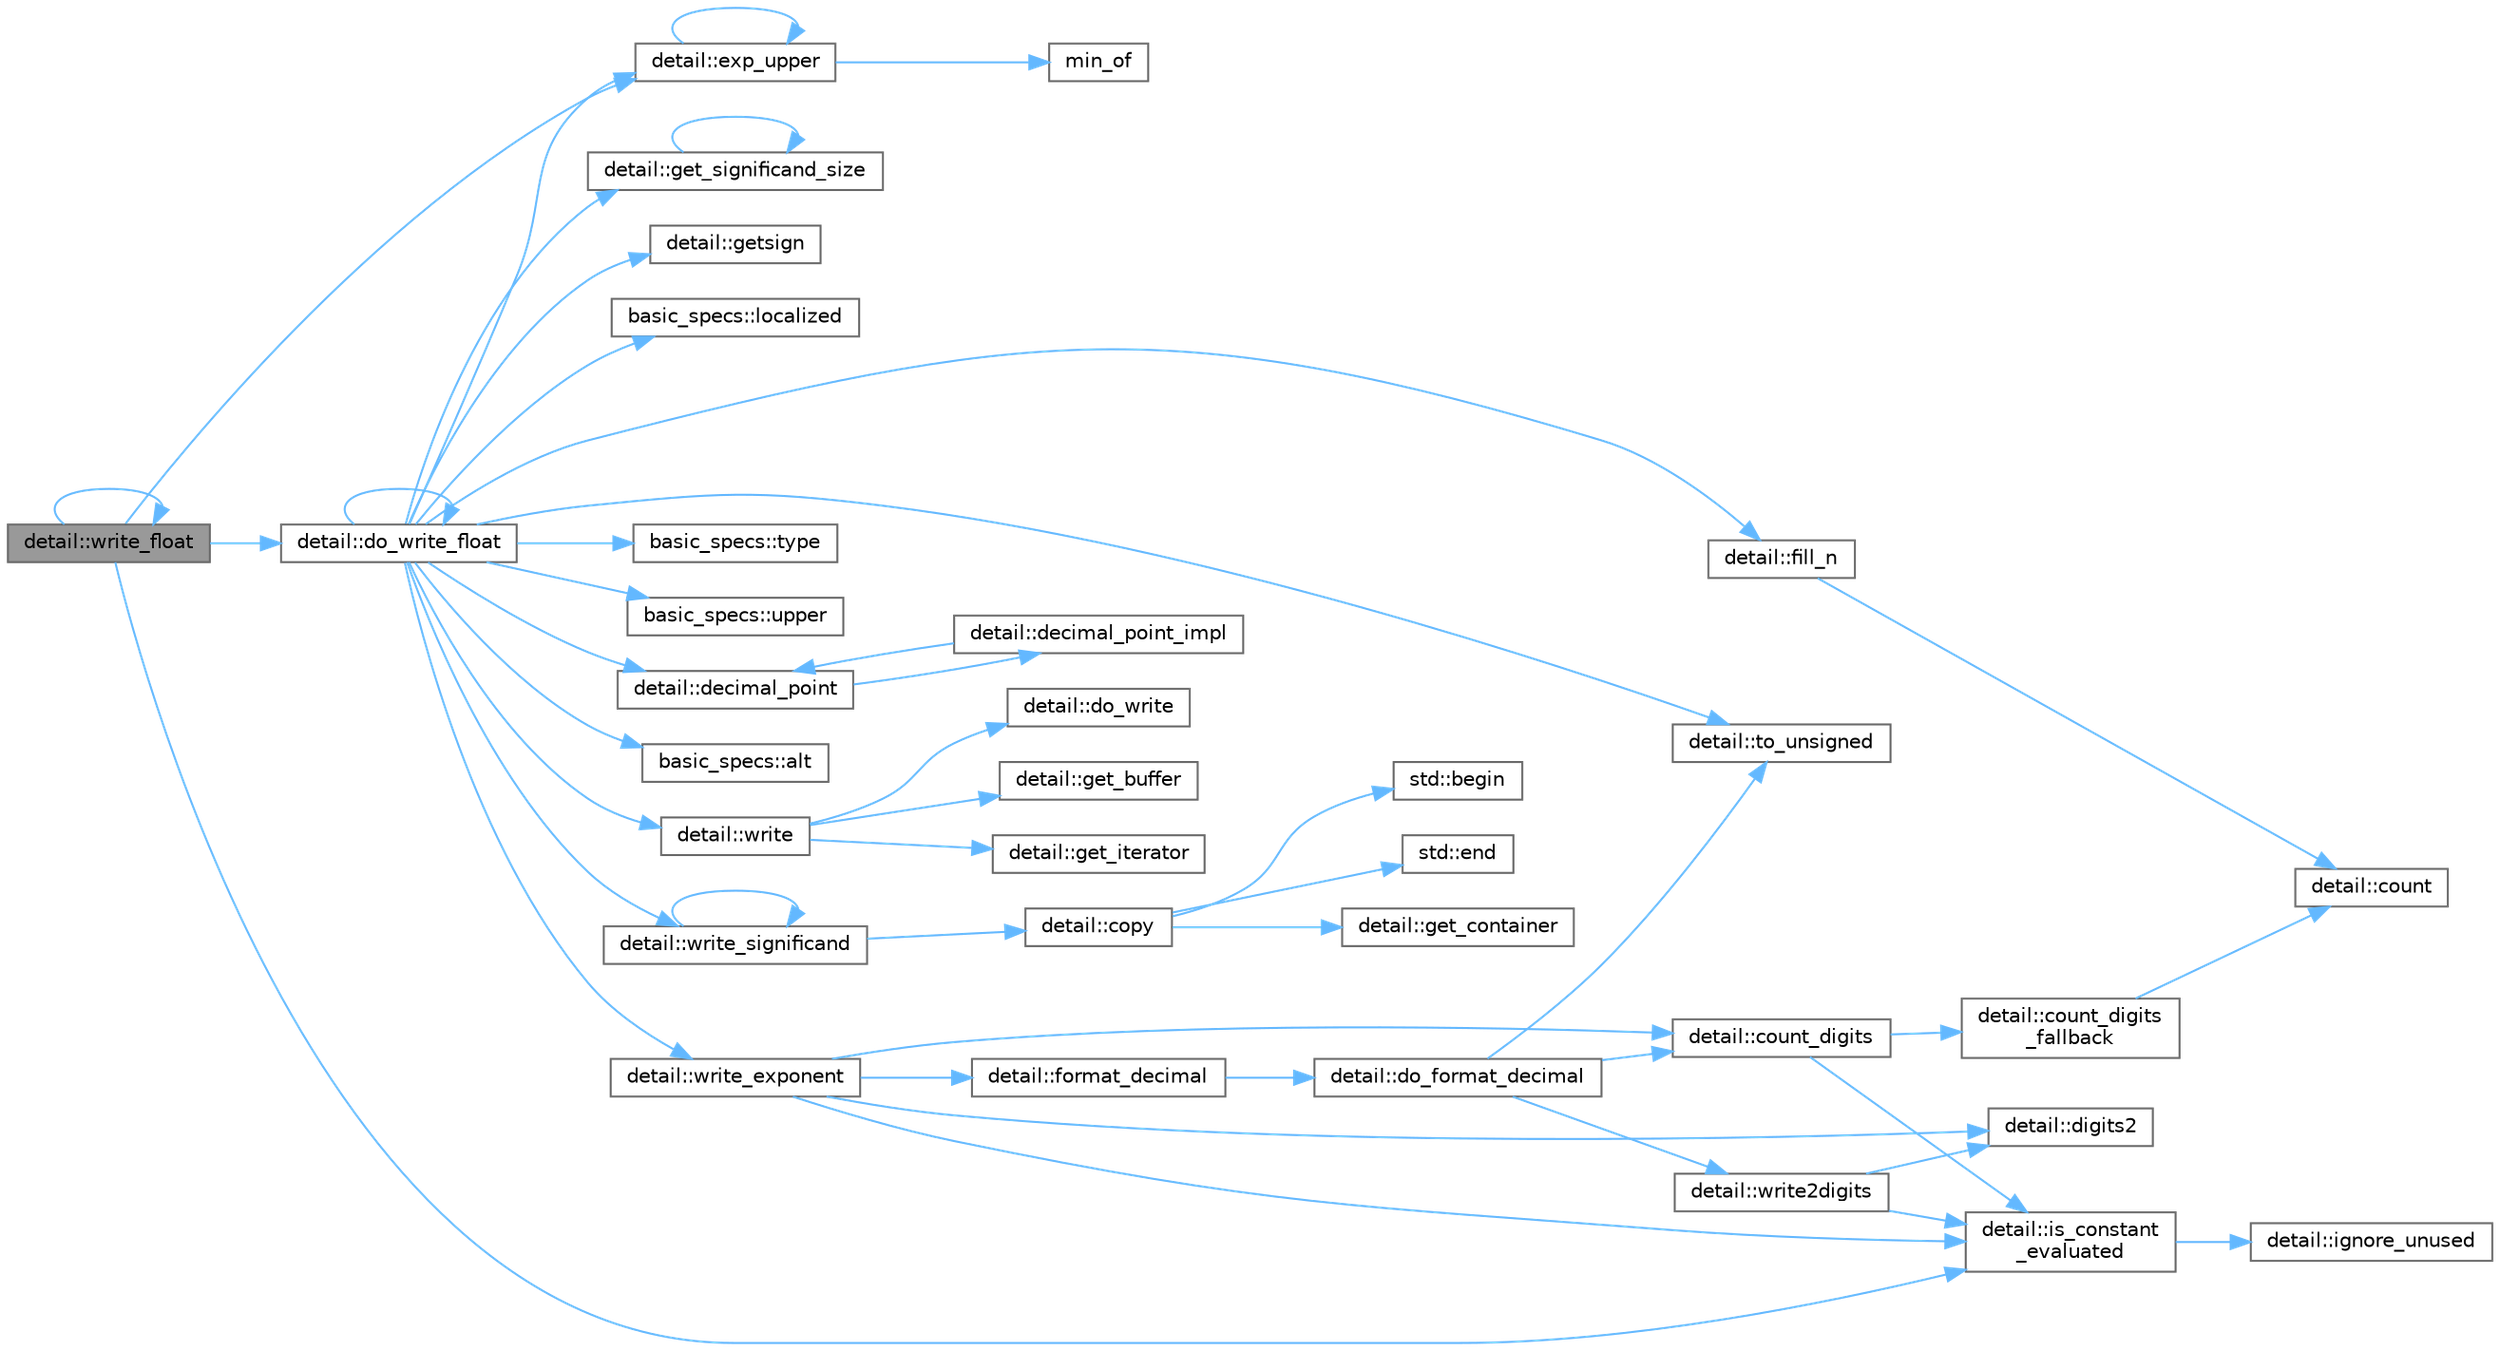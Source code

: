 digraph "detail::write_float"
{
 // LATEX_PDF_SIZE
  bgcolor="transparent";
  edge [fontname=Helvetica,fontsize=10,labelfontname=Helvetica,labelfontsize=10];
  node [fontname=Helvetica,fontsize=10,shape=box,height=0.2,width=0.4];
  rankdir="LR";
  Node1 [id="Node000001",label="detail::write_float",height=0.2,width=0.4,color="gray40", fillcolor="grey60", style="filled", fontcolor="black",tooltip=" "];
  Node1 -> Node2 [id="edge1_Node000001_Node000002",color="steelblue1",style="solid",tooltip=" "];
  Node2 [id="Node000002",label="detail::do_write_float",height=0.2,width=0.4,color="grey40", fillcolor="white", style="filled",URL="$namespacedetail.html#af15358b6464bf066f4d6e03cb61dc36b",tooltip=" "];
  Node2 -> Node3 [id="edge2_Node000002_Node000003",color="steelblue1",style="solid",tooltip=" "];
  Node3 [id="Node000003",label="basic_specs::alt",height=0.2,width=0.4,color="grey40", fillcolor="white", style="filled",URL="$classbasic__specs.html#aba82b10e634cd4cf7a2d107efc8269c8",tooltip=" "];
  Node2 -> Node4 [id="edge3_Node000002_Node000004",color="steelblue1",style="solid",tooltip=" "];
  Node4 [id="Node000004",label="detail::decimal_point",height=0.2,width=0.4,color="grey40", fillcolor="white", style="filled",URL="$namespacedetail.html#a20895bb8c834c25802f4ef81ef1d834e",tooltip=" "];
  Node4 -> Node5 [id="edge4_Node000004_Node000005",color="steelblue1",style="solid",tooltip=" "];
  Node5 [id="Node000005",label="detail::decimal_point_impl",height=0.2,width=0.4,color="grey40", fillcolor="white", style="filled",URL="$namespacedetail.html#a5423d77808dfb79e15664b2ee4d8950c",tooltip=" "];
  Node5 -> Node4 [id="edge5_Node000005_Node000004",color="steelblue1",style="solid",tooltip=" "];
  Node2 -> Node2 [id="edge6_Node000002_Node000002",color="steelblue1",style="solid",tooltip=" "];
  Node2 -> Node6 [id="edge7_Node000002_Node000006",color="steelblue1",style="solid",tooltip=" "];
  Node6 [id="Node000006",label="detail::exp_upper",height=0.2,width=0.4,color="grey40", fillcolor="white", style="filled",URL="$namespacedetail.html#a866c7ac039dc3698a7172e0ff6039156",tooltip=" "];
  Node6 -> Node6 [id="edge8_Node000006_Node000006",color="steelblue1",style="solid",tooltip=" "];
  Node6 -> Node7 [id="edge9_Node000006_Node000007",color="steelblue1",style="solid",tooltip=" "];
  Node7 [id="Node000007",label="min_of",height=0.2,width=0.4,color="grey40", fillcolor="white", style="filled",URL="$base_8h.html#a2e5592bf3509e2fc090fa0f329ee551f",tooltip=" "];
  Node2 -> Node8 [id="edge10_Node000002_Node000008",color="steelblue1",style="solid",tooltip=" "];
  Node8 [id="Node000008",label="detail::fill_n",height=0.2,width=0.4,color="grey40", fillcolor="white", style="filled",URL="$namespacedetail.html#a818b390bd30ad25b638f7b067cb50f15",tooltip=" "];
  Node8 -> Node9 [id="edge11_Node000008_Node000009",color="steelblue1",style="solid",tooltip=" "];
  Node9 [id="Node000009",label="detail::count",height=0.2,width=0.4,color="grey40", fillcolor="white", style="filled",URL="$namespacedetail.html#adecb5dbdc5faeb0d252ab0f4cb92c8a9",tooltip=" "];
  Node2 -> Node10 [id="edge12_Node000002_Node000010",color="steelblue1",style="solid",tooltip=" "];
  Node10 [id="Node000010",label="detail::get_significand_size",height=0.2,width=0.4,color="grey40", fillcolor="white", style="filled",URL="$namespacedetail.html#aac4ee5636b279ef4fdfc2b1536ca1c33",tooltip=" "];
  Node10 -> Node10 [id="edge13_Node000010_Node000010",color="steelblue1",style="solid",tooltip=" "];
  Node2 -> Node11 [id="edge14_Node000002_Node000011",color="steelblue1",style="solid",tooltip=" "];
  Node11 [id="Node000011",label="detail::getsign",height=0.2,width=0.4,color="grey40", fillcolor="white", style="filled",URL="$namespacedetail.html#aa13bce79ab2bbd5cba0eb348eef61d65",tooltip=" "];
  Node2 -> Node12 [id="edge15_Node000002_Node000012",color="steelblue1",style="solid",tooltip=" "];
  Node12 [id="Node000012",label="basic_specs::localized",height=0.2,width=0.4,color="grey40", fillcolor="white", style="filled",URL="$classbasic__specs.html#a700f8055a08c9202a43f3207d46c6035",tooltip=" "];
  Node2 -> Node13 [id="edge16_Node000002_Node000013",color="steelblue1",style="solid",tooltip=" "];
  Node13 [id="Node000013",label="detail::to_unsigned",height=0.2,width=0.4,color="grey40", fillcolor="white", style="filled",URL="$namespacedetail.html#a4855e668246c731a97484efc329f2aac",tooltip=" "];
  Node2 -> Node14 [id="edge17_Node000002_Node000014",color="steelblue1",style="solid",tooltip=" "];
  Node14 [id="Node000014",label="basic_specs::type",height=0.2,width=0.4,color="grey40", fillcolor="white", style="filled",URL="$classbasic__specs.html#ab451ba98e651e28feab471f1871f1e5c",tooltip=" "];
  Node2 -> Node15 [id="edge18_Node000002_Node000015",color="steelblue1",style="solid",tooltip=" "];
  Node15 [id="Node000015",label="basic_specs::upper",height=0.2,width=0.4,color="grey40", fillcolor="white", style="filled",URL="$classbasic__specs.html#a833c72e9e4eca49a0ed1dca7caf0ce5d",tooltip=" "];
  Node2 -> Node16 [id="edge19_Node000002_Node000016",color="steelblue1",style="solid",tooltip=" "];
  Node16 [id="Node000016",label="detail::write",height=0.2,width=0.4,color="grey40", fillcolor="white", style="filled",URL="$namespacedetail.html#a29dacf26eedc9e3575fb57329a5ca0a3",tooltip=" "];
  Node16 -> Node17 [id="edge20_Node000016_Node000017",color="steelblue1",style="solid",tooltip=" "];
  Node17 [id="Node000017",label="detail::do_write",height=0.2,width=0.4,color="grey40", fillcolor="white", style="filled",URL="$namespacedetail.html#a5007cc441bd246a9096070c10d1ea683",tooltip=" "];
  Node16 -> Node18 [id="edge21_Node000016_Node000018",color="steelblue1",style="solid",tooltip=" "];
  Node18 [id="Node000018",label="detail::get_buffer",height=0.2,width=0.4,color="grey40", fillcolor="white", style="filled",URL="$namespacedetail.html#ad803bb19df422bc4c4f92d75c7564437",tooltip=" "];
  Node16 -> Node19 [id="edge22_Node000016_Node000019",color="steelblue1",style="solid",tooltip=" "];
  Node19 [id="Node000019",label="detail::get_iterator",height=0.2,width=0.4,color="grey40", fillcolor="white", style="filled",URL="$namespacedetail.html#a05e3e231207d3f28f83261c2e7ad2fe5",tooltip=" "];
  Node2 -> Node20 [id="edge23_Node000002_Node000020",color="steelblue1",style="solid",tooltip=" "];
  Node20 [id="Node000020",label="detail::write_exponent",height=0.2,width=0.4,color="grey40", fillcolor="white", style="filled",URL="$namespacedetail.html#a9b8558a7dd3fae49bbf1aa59becad362",tooltip=" "];
  Node20 -> Node21 [id="edge24_Node000020_Node000021",color="steelblue1",style="solid",tooltip=" "];
  Node21 [id="Node000021",label="detail::count_digits",height=0.2,width=0.4,color="grey40", fillcolor="white", style="filled",URL="$namespacedetail.html#ae970ad8cf6b25d7896f788089ca1b0eb",tooltip=" "];
  Node21 -> Node22 [id="edge25_Node000021_Node000022",color="steelblue1",style="solid",tooltip=" "];
  Node22 [id="Node000022",label="detail::count_digits\l_fallback",height=0.2,width=0.4,color="grey40", fillcolor="white", style="filled",URL="$namespacedetail.html#a300bc96ee936e9f6ef3565c8dff68a72",tooltip=" "];
  Node22 -> Node9 [id="edge26_Node000022_Node000009",color="steelblue1",style="solid",tooltip=" "];
  Node21 -> Node23 [id="edge27_Node000021_Node000023",color="steelblue1",style="solid",tooltip=" "];
  Node23 [id="Node000023",label="detail::is_constant\l_evaluated",height=0.2,width=0.4,color="grey40", fillcolor="white", style="filled",URL="$namespacedetail.html#a75ed2634319883d038944529dbb954e2",tooltip=" "];
  Node23 -> Node24 [id="edge28_Node000023_Node000024",color="steelblue1",style="solid",tooltip=" "];
  Node24 [id="Node000024",label="detail::ignore_unused",height=0.2,width=0.4,color="grey40", fillcolor="white", style="filled",URL="$namespacedetail.html#a1fe84ebaf96215ce0665d95b3124c2df",tooltip=" "];
  Node20 -> Node25 [id="edge29_Node000020_Node000025",color="steelblue1",style="solid",tooltip=" "];
  Node25 [id="Node000025",label="detail::digits2",height=0.2,width=0.4,color="grey40", fillcolor="white", style="filled",URL="$namespacedetail.html#a6c4f7c079b8675a87a24a7cf0821c067",tooltip=" "];
  Node20 -> Node26 [id="edge30_Node000020_Node000026",color="steelblue1",style="solid",tooltip=" "];
  Node26 [id="Node000026",label="detail::format_decimal",height=0.2,width=0.4,color="grey40", fillcolor="white", style="filled",URL="$namespacedetail.html#af04e9c0225b4d7ed82a9c1d946319a3f",tooltip=" "];
  Node26 -> Node27 [id="edge31_Node000026_Node000027",color="steelblue1",style="solid",tooltip=" "];
  Node27 [id="Node000027",label="detail::do_format_decimal",height=0.2,width=0.4,color="grey40", fillcolor="white", style="filled",URL="$namespacedetail.html#ae25db05d115230b68094fc27377a987a",tooltip=" "];
  Node27 -> Node21 [id="edge32_Node000027_Node000021",color="steelblue1",style="solid",tooltip=" "];
  Node27 -> Node13 [id="edge33_Node000027_Node000013",color="steelblue1",style="solid",tooltip=" "];
  Node27 -> Node28 [id="edge34_Node000027_Node000028",color="steelblue1",style="solid",tooltip=" "];
  Node28 [id="Node000028",label="detail::write2digits",height=0.2,width=0.4,color="grey40", fillcolor="white", style="filled",URL="$namespacedetail.html#ade16648d662a4c70e2500ae74ef7e671",tooltip=" "];
  Node28 -> Node25 [id="edge35_Node000028_Node000025",color="steelblue1",style="solid",tooltip=" "];
  Node28 -> Node23 [id="edge36_Node000028_Node000023",color="steelblue1",style="solid",tooltip=" "];
  Node20 -> Node23 [id="edge37_Node000020_Node000023",color="steelblue1",style="solid",tooltip=" "];
  Node2 -> Node29 [id="edge38_Node000002_Node000029",color="steelblue1",style="solid",tooltip=" "];
  Node29 [id="Node000029",label="detail::write_significand",height=0.2,width=0.4,color="grey40", fillcolor="white", style="filled",URL="$namespacedetail.html#aa71e107b81347aaa6d701524dea687fa",tooltip=" "];
  Node29 -> Node30 [id="edge39_Node000029_Node000030",color="steelblue1",style="solid",tooltip=" "];
  Node30 [id="Node000030",label="detail::copy",height=0.2,width=0.4,color="grey40", fillcolor="white", style="filled",URL="$namespacedetail.html#a99c9eb385532e77a130cab09c2e4bb4a",tooltip=" "];
  Node30 -> Node31 [id="edge40_Node000030_Node000031",color="steelblue1",style="solid",tooltip=" "];
  Node31 [id="Node000031",label="std::begin",height=0.2,width=0.4,color="grey40", fillcolor="white", style="filled",URL="$namespacestd.html#aec76fc52a775d29bc4058c8e1405045a",tooltip=" "];
  Node30 -> Node32 [id="edge41_Node000030_Node000032",color="steelblue1",style="solid",tooltip=" "];
  Node32 [id="Node000032",label="std::end",height=0.2,width=0.4,color="grey40", fillcolor="white", style="filled",URL="$namespacestd.html#a35f71a4c49ddf38bb590177e3a4b2598",tooltip=" "];
  Node30 -> Node33 [id="edge42_Node000030_Node000033",color="steelblue1",style="solid",tooltip=" "];
  Node33 [id="Node000033",label="detail::get_container",height=0.2,width=0.4,color="grey40", fillcolor="white", style="filled",URL="$namespacedetail.html#af62b8ecae06b01578e2c0cca738f3cf4",tooltip=" "];
  Node29 -> Node29 [id="edge43_Node000029_Node000029",color="steelblue1",style="solid",tooltip=" "];
  Node1 -> Node6 [id="edge44_Node000001_Node000006",color="steelblue1",style="solid",tooltip=" "];
  Node1 -> Node23 [id="edge45_Node000001_Node000023",color="steelblue1",style="solid",tooltip=" "];
  Node1 -> Node1 [id="edge46_Node000001_Node000001",color="steelblue1",style="solid",tooltip=" "];
}
